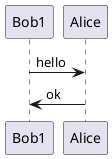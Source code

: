 {
  "sha1": "omf6rq5c4ojoyy4qnint3wpm946466t",
  "insertion": {
    "when": "2024-06-04T17:28:40.005Z",
    "user": "plantuml@gmail.com"
  }
}
@startuml
'!preprocessorV2

!definelong AUTHEN(x,y)
x -> y : hello
y -> x : ok
!enddefinelong
AUTHEN(Bob1,Alice)

@enduml
